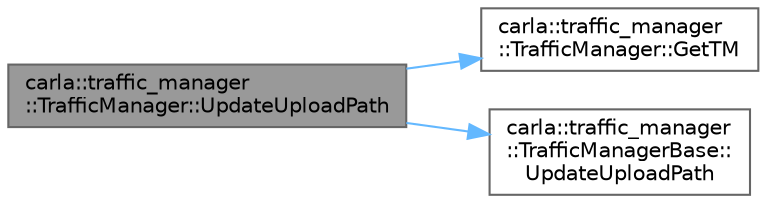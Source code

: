 digraph "carla::traffic_manager::TrafficManager::UpdateUploadPath"
{
 // INTERACTIVE_SVG=YES
 // LATEX_PDF_SIZE
  bgcolor="transparent";
  edge [fontname=Helvetica,fontsize=10,labelfontname=Helvetica,labelfontsize=10];
  node [fontname=Helvetica,fontsize=10,shape=box,height=0.2,width=0.4];
  rankdir="LR";
  Node1 [id="Node000001",label="carla::traffic_manager\l::TrafficManager::UpdateUploadPath",height=0.2,width=0.4,color="gray40", fillcolor="grey60", style="filled", fontcolor="black",tooltip="Method to update an already set path."];
  Node1 -> Node2 [id="edge1_Node000001_Node000002",color="steelblue1",style="solid",tooltip=" "];
  Node2 [id="Node000002",label="carla::traffic_manager\l::TrafficManager::GetTM",height=0.2,width=0.4,color="grey40", fillcolor="white", style="filled",URL="$df/d5a/classcarla_1_1traffic__manager_1_1TrafficManager.html#a765537526aaa8d388508d6956b51cd9e",tooltip=" "];
  Node1 -> Node3 [id="edge2_Node000001_Node000003",color="steelblue1",style="solid",tooltip=" "];
  Node3 [id="Node000003",label="carla::traffic_manager\l::TrafficManagerBase::\lUpdateUploadPath",height=0.2,width=0.4,color="grey40", fillcolor="white", style="filled",URL="$dc/d92/classcarla_1_1traffic__manager_1_1TrafficManagerBase.html#af825210053a07f354b3d81f1cb052bce",tooltip="Method to update an already set path."];
}
